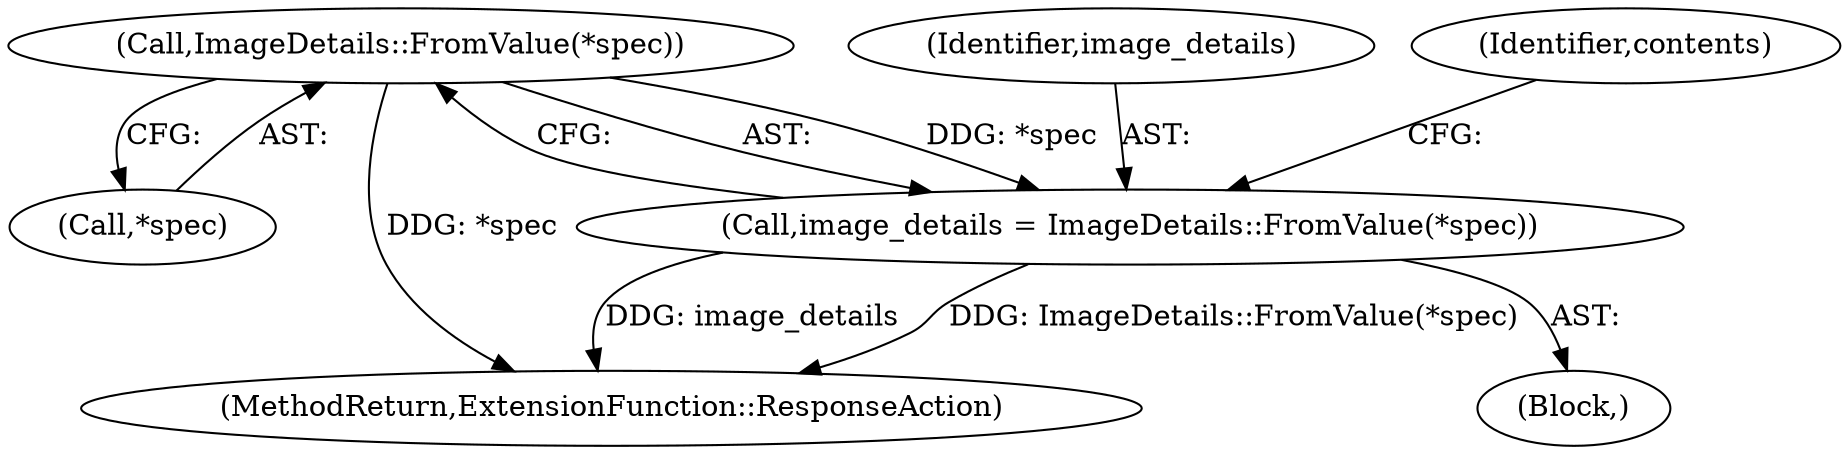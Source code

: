 digraph "0_Chrome_0aca6bc05a263ea9eafee515fc6ba14da94c1964_1@pointer" {
"1000132" [label="(Call,ImageDetails::FromValue(*spec))"];
"1000130" [label="(Call,image_details = ImageDetails::FromValue(*spec))"];
"1000133" [label="(Call,*spec)"];
"1000132" [label="(Call,ImageDetails::FromValue(*spec))"];
"1000175" [label="(MethodReturn,ExtensionFunction::ResponseAction)"];
"1000131" [label="(Identifier,image_details)"];
"1000118" [label="(Block,)"];
"1000138" [label="(Identifier,contents)"];
"1000130" [label="(Call,image_details = ImageDetails::FromValue(*spec))"];
"1000132" -> "1000130"  [label="AST: "];
"1000132" -> "1000133"  [label="CFG: "];
"1000133" -> "1000132"  [label="AST: "];
"1000130" -> "1000132"  [label="CFG: "];
"1000132" -> "1000175"  [label="DDG: *spec"];
"1000132" -> "1000130"  [label="DDG: *spec"];
"1000130" -> "1000118"  [label="AST: "];
"1000131" -> "1000130"  [label="AST: "];
"1000138" -> "1000130"  [label="CFG: "];
"1000130" -> "1000175"  [label="DDG: ImageDetails::FromValue(*spec)"];
"1000130" -> "1000175"  [label="DDG: image_details"];
}
